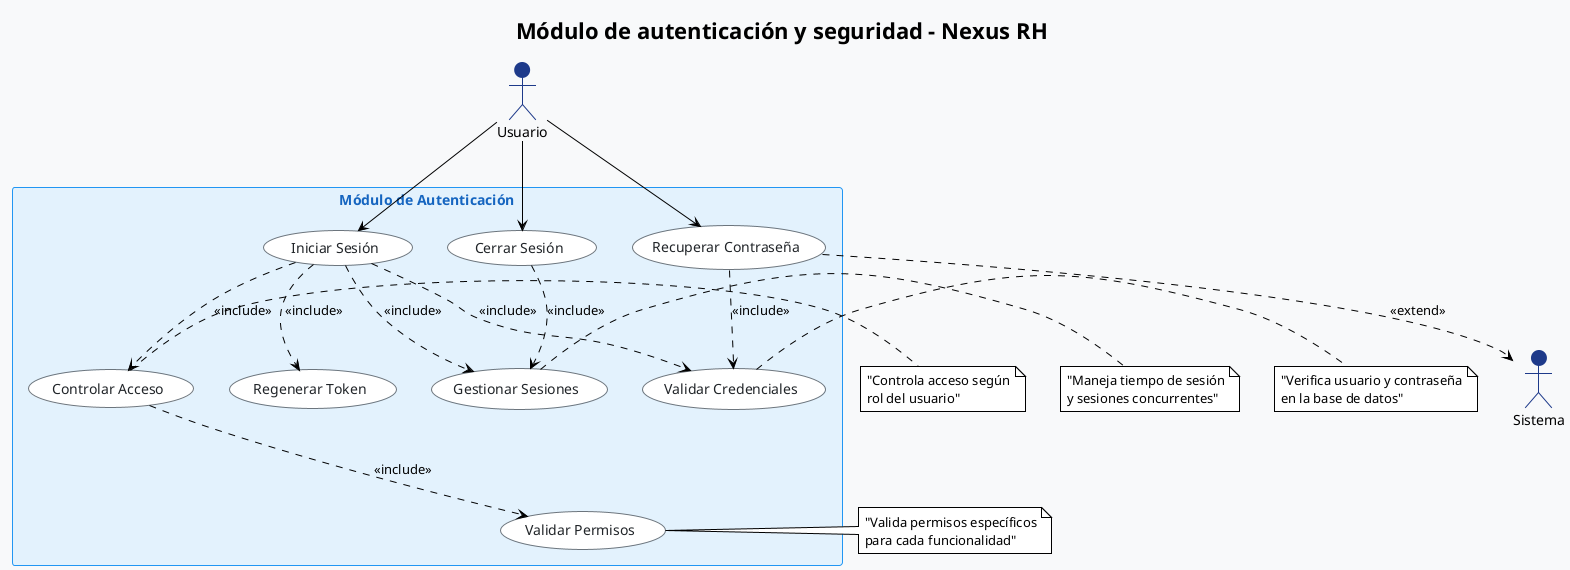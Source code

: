 @startuml "Nexus RH - Módulo de autenticación y seguridad"
!theme plain
skinparam backgroundColor #F8F9FA
skinparam actor {
    BackgroundColor #1e3a8a
    BorderColor #1e3a8a
    FontColor #000000
}
skinparam usecase {
    BackgroundColor #FFFFFF
    BorderColor #6c757d
    FontColor #212529
}
skinparam rectangle {
    BackgroundColor #E3F2FD
    BorderColor #2196F3
    FontColor #1565C0
}

title "Módulo de autenticación y seguridad - Nexus RH"

actor Usuario
actor Sistema

rectangle "Módulo de Autenticación" {
    usecase "Iniciar Sesión" as UC1
    usecase "Cerrar Sesión" as UC2
    usecase "Recuperar Contraseña" as UC3
    usecase "Validar Credenciales" as UC4
    usecase "Gestionar Sesiones" as UC5
    usecase "Controlar Acceso" as UC6
    usecase "Regenerar Token" as UC7
    usecase "Validar Permisos" as UC8
}

' Relaciones principales
Usuario --> UC1
Usuario --> UC2
Usuario --> UC3

' Relaciones internas
UC1 ..> UC4 : <<include>>
UC1 ..> UC5 : <<include>>
UC1 ..> UC6 : <<include>>
UC1 ..> UC7 : <<include>>

UC2 ..> UC5 : <<include>>

UC3 ..> UC4 : <<include>>
UC3 ..> Sistema : <<extend>>

UC6 ..> UC8 : <<include>>

' Notas explicativas
note right of UC4 : "Verifica usuario y contraseña\nen la base de datos"
note right of UC5 : "Maneja tiempo de sesión\ny sesiones concurrentes"
note right of UC6 : "Controla acceso según\nrol del usuario"
note right of UC8 : "Valida permisos específicos\npara cada funcionalidad"

@enduml 